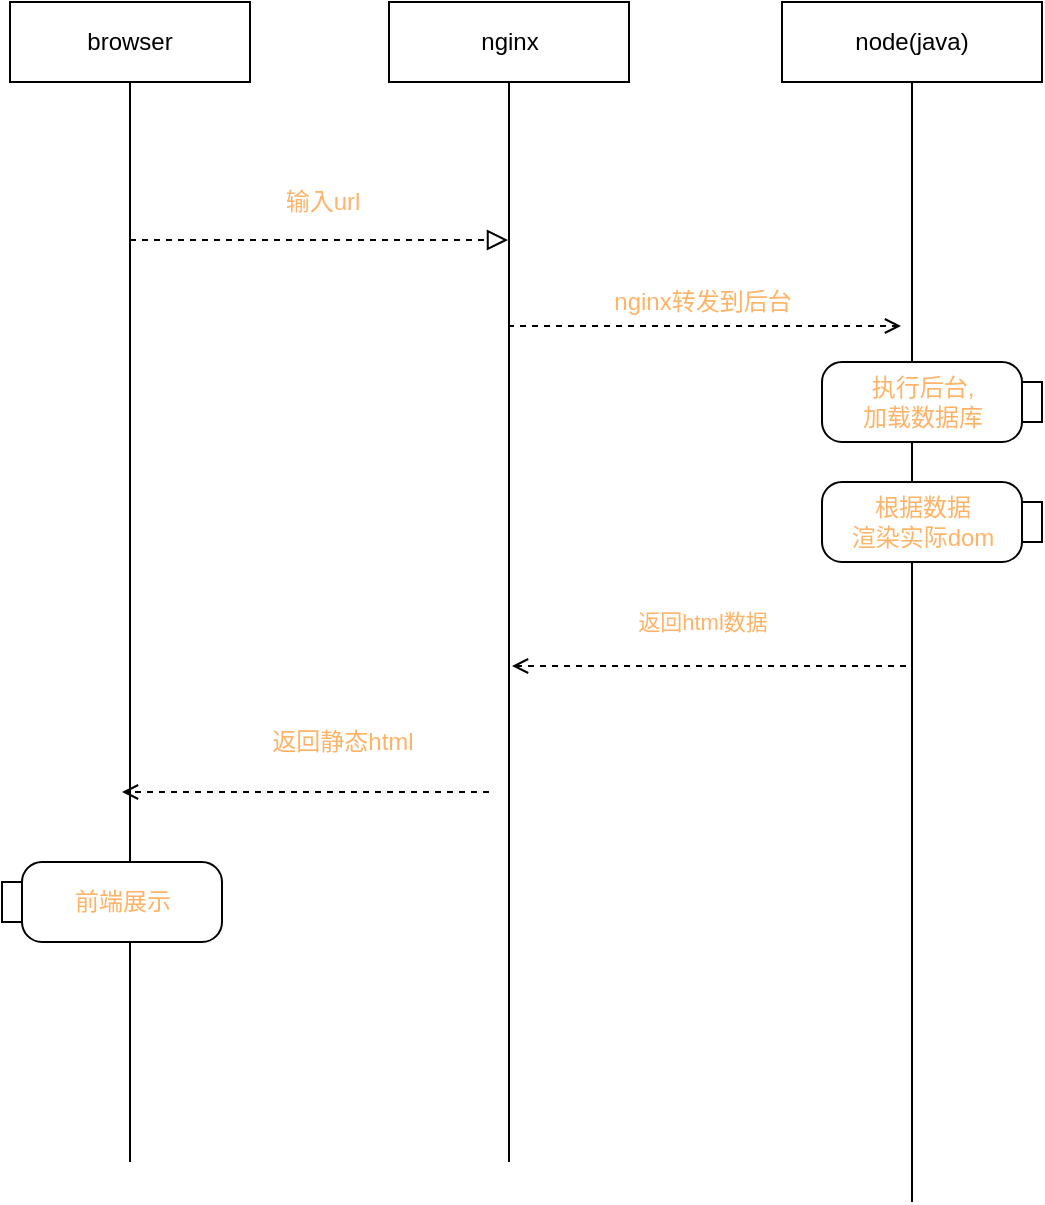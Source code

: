 <mxfile>
    <diagram id="DrtUZMrDOj6P9-n5q93P" name="第 1 页">
        <mxGraphModel dx="1253" dy="909" grid="1" gridSize="10" guides="1" tooltips="1" connect="1" arrows="1" fold="1" page="1" pageScale="1" pageWidth="827" pageHeight="1169" math="0" shadow="0">
            <root>
                <mxCell id="0"/>
                <mxCell id="1" parent="0"/>
                <mxCell id="4" value="nginx" style="shape=umlLifeline;perimeter=lifelinePerimeter;whiteSpace=wrap;html=1;container=1;collapsible=0;recursiveResize=0;outlineConnect=0;lifelineDashed=0;" parent="1" vertex="1">
                    <mxGeometry x="293.5" y="190" width="120" height="580" as="geometry"/>
                </mxCell>
                <mxCell id="5" value="node(java)" style="shape=umlLifeline;perimeter=lifelinePerimeter;whiteSpace=wrap;html=1;container=1;collapsible=0;recursiveResize=0;outlineConnect=0;lifelineDashed=0;" parent="1" vertex="1">
                    <mxGeometry x="490" y="190" width="130" height="600" as="geometry"/>
                </mxCell>
                <mxCell id="25" value="执行后台,&lt;br&gt;加载数据库" style="shape=mxgraph.uml25.action;html=1;align=center;verticalAlign=middle;absoluteArcSize=1;arcSize=10;dashed=0;spacingRight=10;fontColor=#FFB366;" parent="5" vertex="1">
                    <mxGeometry x="20" y="180" width="110" height="40" as="geometry"/>
                </mxCell>
                <mxCell id="27" value="" style="html=1;verticalAlign=bottom;labelBackgroundColor=none;endArrow=open;endFill=0;dashed=1;fontColor=#FFB366;" parent="5" edge="1">
                    <mxGeometry width="160" relative="1" as="geometry">
                        <mxPoint x="62" y="332" as="sourcePoint"/>
                        <mxPoint x="-135" y="332" as="targetPoint"/>
                    </mxGeometry>
                </mxCell>
                <mxCell id="28" value="返回html数据" style="edgeLabel;html=1;align=center;verticalAlign=middle;resizable=0;points=[];fontColor=#FFB366;" parent="27" vertex="1" connectable="0">
                    <mxGeometry x="0.142" relative="1" as="geometry">
                        <mxPoint x="10" y="-22" as="offset"/>
                    </mxGeometry>
                </mxCell>
                <mxCell id="30" value="根据数据&lt;br&gt;渲染实际dom" style="shape=mxgraph.uml25.action;html=1;align=center;verticalAlign=middle;absoluteArcSize=1;arcSize=10;dashed=0;spacingRight=10;fontColor=#FFB366;" vertex="1" parent="5">
                    <mxGeometry x="20" y="240" width="110" height="40" as="geometry"/>
                </mxCell>
                <mxCell id="6" value="browser" style="shape=umlLifeline;perimeter=lifelinePerimeter;whiteSpace=wrap;html=1;container=1;collapsible=0;recursiveResize=0;outlineConnect=0;lifelineDashed=0;" parent="1" vertex="1">
                    <mxGeometry x="104" y="190" width="120" height="580" as="geometry"/>
                </mxCell>
                <mxCell id="7" value="" style="endArrow=block;startArrow=none;endFill=0;startFill=0;endSize=8;html=1;verticalAlign=bottom;dashed=1;labelBackgroundColor=none;" parent="6" edge="1">
                    <mxGeometry width="160" relative="1" as="geometry">
                        <mxPoint x="60" y="119" as="sourcePoint"/>
                        <mxPoint x="249" y="119" as="targetPoint"/>
                    </mxGeometry>
                </mxCell>
                <mxCell id="8" value="输入url" style="text;html=1;align=center;verticalAlign=middle;resizable=0;points=[];autosize=1;strokeColor=none;fillColor=none;fontColor=#FFB366;" parent="1" vertex="1">
                    <mxGeometry x="235" y="280" width="50" height="20" as="geometry"/>
                </mxCell>
                <mxCell id="11" value="" style="html=1;verticalAlign=bottom;labelBackgroundColor=none;endArrow=open;endFill=0;dashed=1;" parent="1" edge="1">
                    <mxGeometry width="160" relative="1" as="geometry">
                        <mxPoint x="343.5" y="585" as="sourcePoint"/>
                        <mxPoint x="160" y="585" as="targetPoint"/>
                        <Array as="points">
                            <mxPoint x="240.5" y="585"/>
                        </Array>
                    </mxGeometry>
                </mxCell>
                <mxCell id="12" value="&lt;font color=&quot;#ffb366&quot;&gt;返回静态html&lt;/font&gt;" style="text;html=1;align=center;verticalAlign=middle;resizable=0;points=[];autosize=1;strokeColor=none;fillColor=none;fontColor=#FFCC99;" parent="1" vertex="1">
                    <mxGeometry x="225" y="550" width="90" height="20" as="geometry"/>
                </mxCell>
                <mxCell id="22" value="" style="html=1;verticalAlign=bottom;labelBackgroundColor=none;endArrow=open;endFill=0;dashed=1;fontColor=#FFB366;" parent="1" edge="1">
                    <mxGeometry width="160" relative="1" as="geometry">
                        <mxPoint x="353" y="352" as="sourcePoint"/>
                        <mxPoint x="549.5" y="352" as="targetPoint"/>
                        <Array as="points">
                            <mxPoint x="460" y="352"/>
                        </Array>
                    </mxGeometry>
                </mxCell>
                <mxCell id="23" value="nginx转发到后台" style="text;html=1;align=center;verticalAlign=middle;resizable=0;points=[];autosize=1;strokeColor=none;fillColor=none;fontColor=#FFB366;" parent="1" vertex="1">
                    <mxGeometry x="400" y="330" width="100" height="20" as="geometry"/>
                </mxCell>
                <mxCell id="31" value="&lt;font color=&quot;#ffb366&quot;&gt;前端展示&lt;/font&gt;" style="shape=mxgraph.uml25.action;html=1;align=center;verticalAlign=middle;absoluteArcSize=1;arcSize=10;dashed=0;spacingLeft=10;flipH=1;" vertex="1" parent="1">
                    <mxGeometry x="100" y="620" width="110" height="40" as="geometry"/>
                </mxCell>
            </root>
        </mxGraphModel>
    </diagram>
</mxfile>